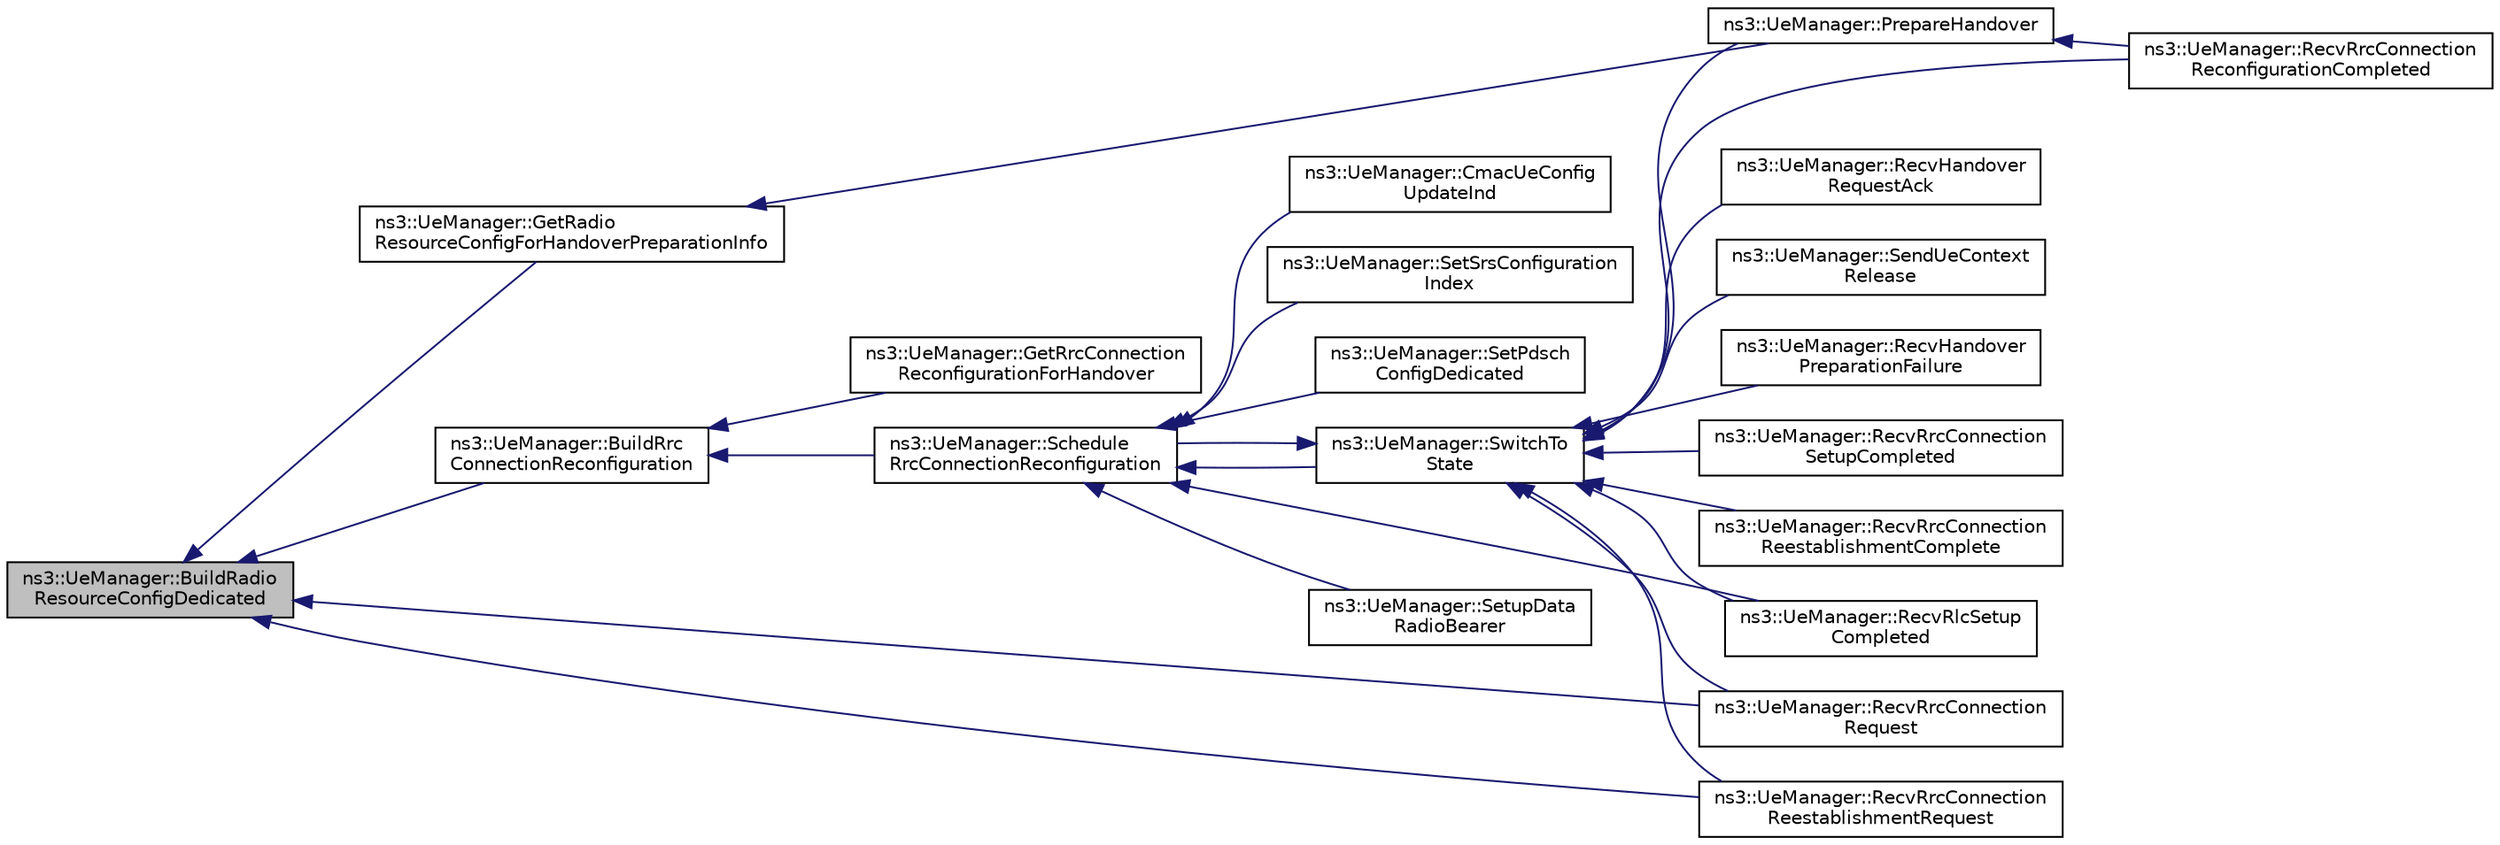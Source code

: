 digraph "ns3::UeManager::BuildRadioResourceConfigDedicated"
{
  edge [fontname="Helvetica",fontsize="10",labelfontname="Helvetica",labelfontsize="10"];
  node [fontname="Helvetica",fontsize="10",shape=record];
  rankdir="LR";
  Node1 [label="ns3::UeManager::BuildRadio\lResourceConfigDedicated",height=0.2,width=0.4,color="black", fillcolor="grey75", style="filled", fontcolor="black"];
  Node1 -> Node2 [dir="back",color="midnightblue",fontsize="10",style="solid"];
  Node2 [label="ns3::UeManager::GetRadio\lResourceConfigForHandoverPreparationInfo",height=0.2,width=0.4,color="black", fillcolor="white", style="filled",URL="$de/d99/classns3_1_1UeManager.html#a310c374082bf0293d515592a15ecef4d"];
  Node2 -> Node3 [dir="back",color="midnightblue",fontsize="10",style="solid"];
  Node3 [label="ns3::UeManager::PrepareHandover",height=0.2,width=0.4,color="black", fillcolor="white", style="filled",URL="$de/d99/classns3_1_1UeManager.html#a1d842520ee54f281ee7eefc2a62f7844"];
  Node3 -> Node4 [dir="back",color="midnightblue",fontsize="10",style="solid"];
  Node4 [label="ns3::UeManager::RecvRrcConnection\lReconfigurationCompleted",height=0.2,width=0.4,color="black", fillcolor="white", style="filled",URL="$de/d99/classns3_1_1UeManager.html#a767171084a3ea38162758d145b705e2a",tooltip="Part of the RRC protocol. Implement the LteEnbRrcSapProvider::RecvRrcConnectionReconfigurationComplet..."];
  Node1 -> Node5 [dir="back",color="midnightblue",fontsize="10",style="solid"];
  Node5 [label="ns3::UeManager::RecvRrcConnection\lRequest",height=0.2,width=0.4,color="black", fillcolor="white", style="filled",URL="$de/d99/classns3_1_1UeManager.html#af0959818ae542240ccf1caa2b3da19ab",tooltip="Part of the RRC protocol. Implement the LteEnbRrcSapProvider::RecvRrcConnectionRequest interface..."];
  Node1 -> Node6 [dir="back",color="midnightblue",fontsize="10",style="solid"];
  Node6 [label="ns3::UeManager::RecvRrcConnection\lReestablishmentRequest",height=0.2,width=0.4,color="black", fillcolor="white", style="filled",URL="$de/d99/classns3_1_1UeManager.html#a02513c99e18c815fc58a05e4b135ecfa",tooltip="Part of the RRC protocol. Implement the LteEnbRrcSapProvider::RecvRrcConnectionReestablishmentRequest..."];
  Node1 -> Node7 [dir="back",color="midnightblue",fontsize="10",style="solid"];
  Node7 [label="ns3::UeManager::BuildRrc\lConnectionReconfiguration",height=0.2,width=0.4,color="black", fillcolor="white", style="filled",URL="$de/d99/classns3_1_1UeManager.html#a41bd82649d9703e339e3fe988f922a5f"];
  Node7 -> Node8 [dir="back",color="midnightblue",fontsize="10",style="solid"];
  Node8 [label="ns3::UeManager::Schedule\lRrcConnectionReconfiguration",height=0.2,width=0.4,color="black", fillcolor="white", style="filled",URL="$de/d99/classns3_1_1UeManager.html#add763d882c14c2f1414167668f6ca095"];
  Node8 -> Node9 [dir="back",color="midnightblue",fontsize="10",style="solid"];
  Node9 [label="ns3::UeManager::SetupData\lRadioBearer",height=0.2,width=0.4,color="black", fillcolor="white", style="filled",URL="$de/d99/classns3_1_1UeManager.html#a75f49cd54eb63c79c696779aa518cf19"];
  Node8 -> Node10 [dir="back",color="midnightblue",fontsize="10",style="solid"];
  Node10 [label="ns3::UeManager::RecvRlcSetup\lCompleted",height=0.2,width=0.4,color="black", fillcolor="white", style="filled",URL="$de/d99/classns3_1_1UeManager.html#a2a4a5b37119d8d2fdc1493eda96247f1"];
  Node8 -> Node11 [dir="back",color="midnightblue",fontsize="10",style="solid"];
  Node11 [label="ns3::UeManager::CmacUeConfig\lUpdateInd",height=0.2,width=0.4,color="black", fillcolor="white", style="filled",URL="$de/d99/classns3_1_1UeManager.html#a3502fd922f08dc8116176a63060d8067"];
  Node8 -> Node12 [dir="back",color="midnightblue",fontsize="10",style="solid"];
  Node12 [label="ns3::UeManager::SetSrsConfiguration\lIndex",height=0.2,width=0.4,color="black", fillcolor="white", style="filled",URL="$de/d99/classns3_1_1UeManager.html#a8bc48fe95a32d47ef0a7a36fbaa4339b"];
  Node8 -> Node13 [dir="back",color="midnightblue",fontsize="10",style="solid"];
  Node13 [label="ns3::UeManager::SetPdsch\lConfigDedicated",height=0.2,width=0.4,color="black", fillcolor="white", style="filled",URL="$de/d99/classns3_1_1UeManager.html#af41111c80a44e534b52ddf4d838edb0c"];
  Node8 -> Node14 [dir="back",color="midnightblue",fontsize="10",style="solid"];
  Node14 [label="ns3::UeManager::SwitchTo\lState",height=0.2,width=0.4,color="black", fillcolor="white", style="filled",URL="$de/d99/classns3_1_1UeManager.html#af2b5ad90fc6f16ffc4a91fbe8a522472"];
  Node14 -> Node8 [dir="back",color="midnightblue",fontsize="10",style="solid"];
  Node14 -> Node3 [dir="back",color="midnightblue",fontsize="10",style="solid"];
  Node14 -> Node15 [dir="back",color="midnightblue",fontsize="10",style="solid"];
  Node15 [label="ns3::UeManager::RecvHandover\lRequestAck",height=0.2,width=0.4,color="black", fillcolor="white", style="filled",URL="$de/d99/classns3_1_1UeManager.html#ad2e93daf91532b0fd263355b2416330d"];
  Node14 -> Node16 [dir="back",color="midnightblue",fontsize="10",style="solid"];
  Node16 [label="ns3::UeManager::SendUeContext\lRelease",height=0.2,width=0.4,color="black", fillcolor="white", style="filled",URL="$de/d99/classns3_1_1UeManager.html#ad1a1e702fc813b4260bcafaa4f4562ba"];
  Node14 -> Node17 [dir="back",color="midnightblue",fontsize="10",style="solid"];
  Node17 [label="ns3::UeManager::RecvHandover\lPreparationFailure",height=0.2,width=0.4,color="black", fillcolor="white", style="filled",URL="$de/d99/classns3_1_1UeManager.html#ae666e05868312327e759a738ba1e19f3"];
  Node14 -> Node10 [dir="back",color="midnightblue",fontsize="10",style="solid"];
  Node14 -> Node5 [dir="back",color="midnightblue",fontsize="10",style="solid"];
  Node14 -> Node18 [dir="back",color="midnightblue",fontsize="10",style="solid"];
  Node18 [label="ns3::UeManager::RecvRrcConnection\lSetupCompleted",height=0.2,width=0.4,color="black", fillcolor="white", style="filled",URL="$de/d99/classns3_1_1UeManager.html#a603086a2beb1901cad3f30c6bfd32544",tooltip="Part of the RRC protocol. Implement the LteEnbRrcSapProvider::RecvRrcConnectionSetupCompleted interfa..."];
  Node14 -> Node4 [dir="back",color="midnightblue",fontsize="10",style="solid"];
  Node14 -> Node6 [dir="back",color="midnightblue",fontsize="10",style="solid"];
  Node14 -> Node19 [dir="back",color="midnightblue",fontsize="10",style="solid"];
  Node19 [label="ns3::UeManager::RecvRrcConnection\lReestablishmentComplete",height=0.2,width=0.4,color="black", fillcolor="white", style="filled",URL="$de/d99/classns3_1_1UeManager.html#ac37bbe0bc63e4fd32c098df8c2f531b8",tooltip="Part of the RRC protocol. Implement the LteEnbRrcSapProvider::RecvRrcConnectionReestablishmentComplet..."];
  Node7 -> Node20 [dir="back",color="midnightblue",fontsize="10",style="solid"];
  Node20 [label="ns3::UeManager::GetRrcConnection\lReconfigurationForHandover",height=0.2,width=0.4,color="black", fillcolor="white", style="filled",URL="$de/d99/classns3_1_1UeManager.html#aa2119b7ea12cbe86401cb73690f67d9b"];
}
